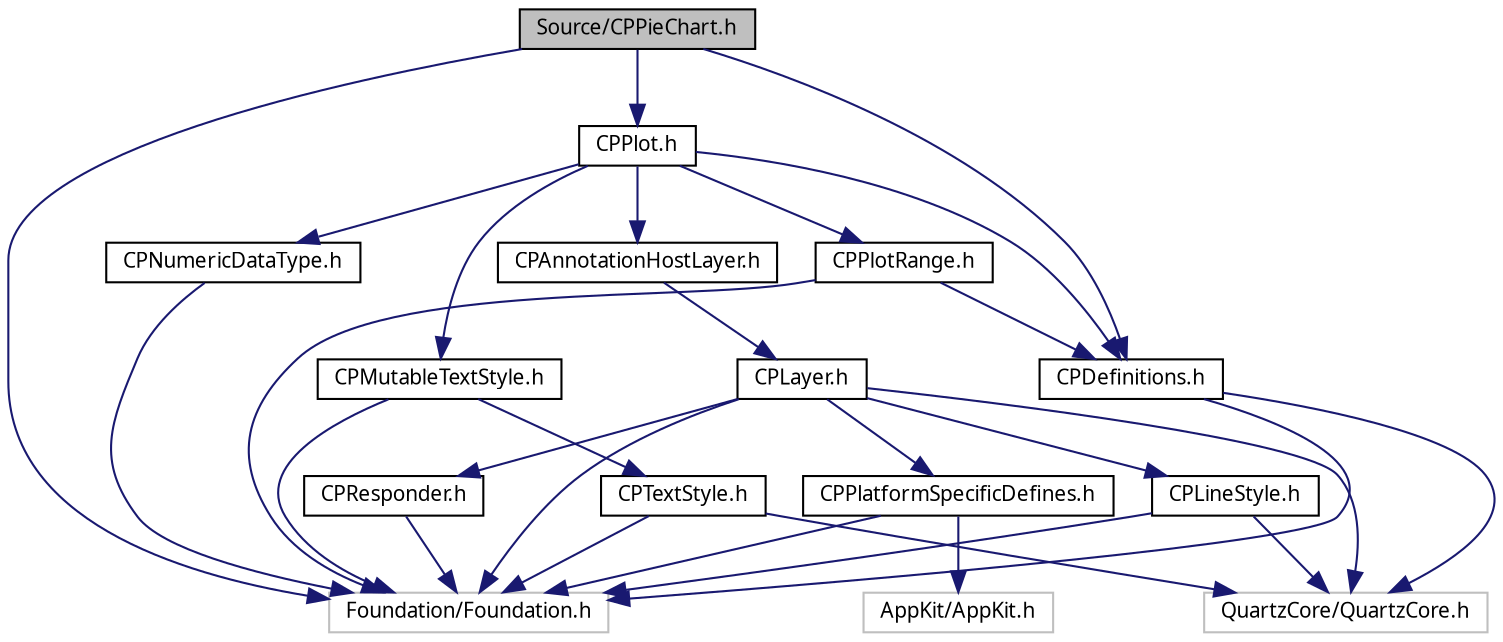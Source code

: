 digraph G
{
  bgcolor="transparent";
  edge [fontname="Lucinda Grande",fontsize="10",labelfontname="Lucinda Grande",labelfontsize="10"];
  node [fontname="Lucinda Grande",fontsize="10",shape=record];
  Node1 [label="Source/CPPieChart.h",height=0.2,width=0.4,color="black", fillcolor="grey75", style="filled" fontcolor="black"];
  Node1 -> Node2 [color="midnightblue",fontsize="10",style="solid",fontname="Lucinda Grande"];
  Node2 [label="Foundation/Foundation.h",height=0.2,width=0.4,color="grey75"];
  Node1 -> Node3 [color="midnightblue",fontsize="10",style="solid",fontname="Lucinda Grande"];
  Node3 [label="CPPlot.h",height=0.2,width=0.4,color="black",URL="$_c_p_plot_8h.html"];
  Node3 -> Node4 [color="midnightblue",fontsize="10",style="solid",fontname="Lucinda Grande"];
  Node4 [label="CPPlotRange.h",height=0.2,width=0.4,color="black",URL="$_c_p_plot_range_8h.html"];
  Node4 -> Node5 [color="midnightblue",fontsize="10",style="solid",fontname="Lucinda Grande"];
  Node5 [label="CPDefinitions.h",height=0.2,width=0.4,color="black",URL="$_c_p_definitions_8h.html"];
  Node5 -> Node2 [color="midnightblue",fontsize="10",style="solid",fontname="Lucinda Grande"];
  Node5 -> Node6 [color="midnightblue",fontsize="10",style="solid",fontname="Lucinda Grande"];
  Node6 [label="QuartzCore/QuartzCore.h",height=0.2,width=0.4,color="grey75"];
  Node4 -> Node2 [color="midnightblue",fontsize="10",style="solid",fontname="Lucinda Grande"];
  Node3 -> Node7 [color="midnightblue",fontsize="10",style="solid",fontname="Lucinda Grande"];
  Node7 [label="CPNumericDataType.h",height=0.2,width=0.4,color="black",URL="$_c_p_numeric_data_type_8h.html"];
  Node7 -> Node2 [color="midnightblue",fontsize="10",style="solid",fontname="Lucinda Grande"];
  Node3 -> Node8 [color="midnightblue",fontsize="10",style="solid",fontname="Lucinda Grande"];
  Node8 [label="CPAnnotationHostLayer.h",height=0.2,width=0.4,color="black",URL="$_c_p_annotation_host_layer_8h_source.html"];
  Node8 -> Node9 [color="midnightblue",fontsize="10",style="solid",fontname="Lucinda Grande"];
  Node9 [label="CPLayer.h",height=0.2,width=0.4,color="black",URL="$_c_p_layer_8h_source.html"];
  Node9 -> Node6 [color="midnightblue",fontsize="10",style="solid",fontname="Lucinda Grande"];
  Node9 -> Node10 [color="midnightblue",fontsize="10",style="solid",fontname="Lucinda Grande"];
  Node10 [label="CPLineStyle.h",height=0.2,width=0.4,color="black",URL="$_c_p_line_style_8h_source.html"];
  Node10 -> Node6 [color="midnightblue",fontsize="10",style="solid",fontname="Lucinda Grande"];
  Node10 -> Node2 [color="midnightblue",fontsize="10",style="solid",fontname="Lucinda Grande"];
  Node9 -> Node11 [color="midnightblue",fontsize="10",style="solid",fontname="Lucinda Grande"];
  Node11 [label="CPResponder.h",height=0.2,width=0.4,color="black",URL="$_c_p_responder_8h_source.html"];
  Node11 -> Node2 [color="midnightblue",fontsize="10",style="solid",fontname="Lucinda Grande"];
  Node9 -> Node12 [color="midnightblue",fontsize="10",style="solid",fontname="Lucinda Grande"];
  Node12 [label="CPPlatformSpecificDefines.h",height=0.2,width=0.4,color="black",URL="$_c_p_platform_specific_defines_8h.html"];
  Node12 -> Node2 [color="midnightblue",fontsize="10",style="solid",fontname="Lucinda Grande"];
  Node12 -> Node13 [color="midnightblue",fontsize="10",style="solid",fontname="Lucinda Grande"];
  Node13 [label="AppKit/AppKit.h",height=0.2,width=0.4,color="grey75"];
  Node9 -> Node2 [color="midnightblue",fontsize="10",style="solid",fontname="Lucinda Grande"];
  Node3 -> Node14 [color="midnightblue",fontsize="10",style="solid",fontname="Lucinda Grande"];
  Node14 [label="CPMutableTextStyle.h",height=0.2,width=0.4,color="black",URL="$_c_p_mutable_text_style_8h_source.html"];
  Node14 -> Node15 [color="midnightblue",fontsize="10",style="solid",fontname="Lucinda Grande"];
  Node15 [label="CPTextStyle.h",height=0.2,width=0.4,color="black",URL="$_c_p_text_style_8h_source.html"];
  Node15 -> Node2 [color="midnightblue",fontsize="10",style="solid",fontname="Lucinda Grande"];
  Node15 -> Node6 [color="midnightblue",fontsize="10",style="solid",fontname="Lucinda Grande"];
  Node14 -> Node2 [color="midnightblue",fontsize="10",style="solid",fontname="Lucinda Grande"];
  Node3 -> Node5 [color="midnightblue",fontsize="10",style="solid",fontname="Lucinda Grande"];
  Node1 -> Node5 [color="midnightblue",fontsize="10",style="solid",fontname="Lucinda Grande"];
}
